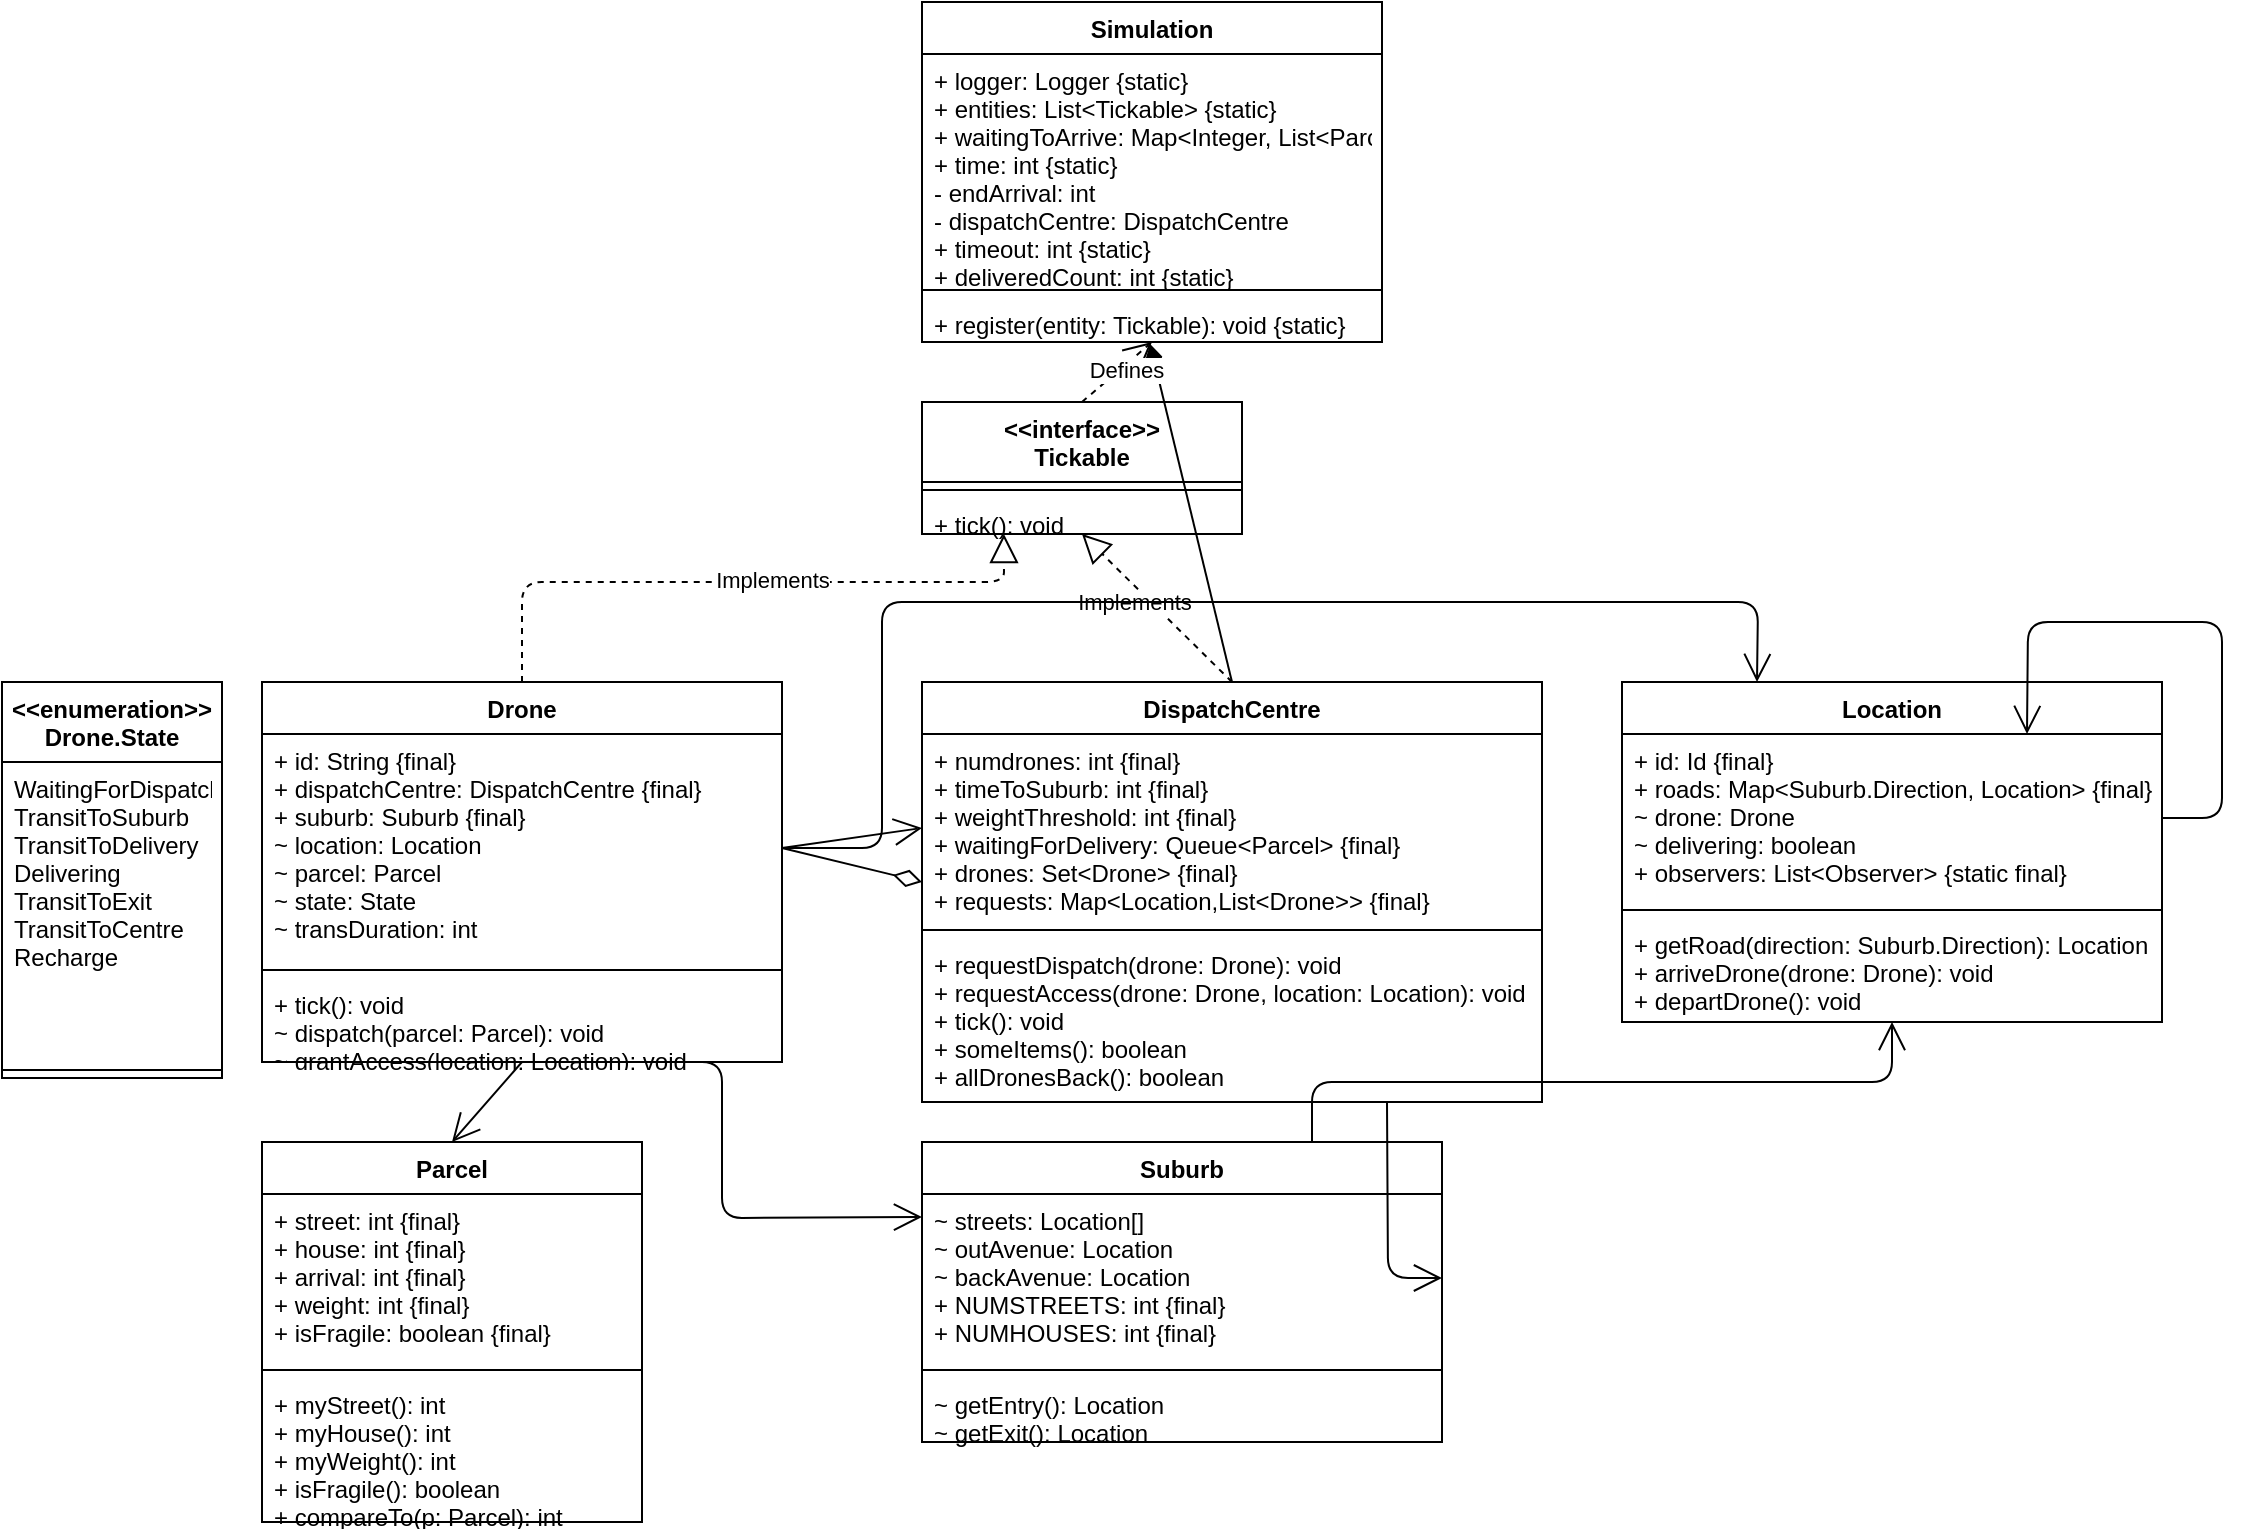 <mxfile>
    <diagram id="C5RBs43oDa-KdzZeNtuy" name="Page-1">
        <mxGraphModel dx="1412" dy="709" grid="1" gridSize="10" guides="1" tooltips="1" connect="1" arrows="1" fold="1" page="1" pageScale="1" pageWidth="1169" pageHeight="827" math="0" shadow="0">
            <root>
                <mxCell id="0"/>
                <mxCell id="1" parent="0"/>
                <mxCell id="2" value="Simulation" style="swimlane;fontStyle=1;align=center;verticalAlign=top;childLayout=stackLayout;horizontal=1;startSize=26;horizontalStack=0;resizeParent=1;resizeParentMax=0;resizeLast=0;collapsible=1;marginBottom=0;" vertex="1" parent="1">
                    <mxGeometry x="500" y="40" width="230" height="170" as="geometry"/>
                </mxCell>
                <mxCell id="3" value="+ logger: Logger {static}&#10;+ entities: List&lt;Tickable&gt; {static}&#10;+ waitingToArrive: Map&lt;Integer, List&lt;Parcel&gt;&gt; {static}&#10;+ time: int {static}&#10;- endArrival: int&#10;- dispatchCentre: DispatchCentre&#10;+ timeout: int {static}&#10;+ deliveredCount: int {static}&#10;+ deliveredTotalTime: int {static}" style="text;strokeColor=none;fillColor=none;align=left;verticalAlign=top;spacingLeft=4;spacingRight=4;overflow=hidden;rotatable=0;points=[[0,0.5],[1,0.5]];portConstraint=eastwest;" vertex="1" parent="2">
                    <mxGeometry y="26" width="230" height="114" as="geometry"/>
                </mxCell>
                <mxCell id="4" value="" style="line;strokeWidth=1;fillColor=none;align=left;verticalAlign=middle;spacingTop=-1;spacingLeft=3;spacingRight=3;rotatable=0;labelPosition=right;points=[];portConstraint=eastwest;strokeColor=inherit;" vertex="1" parent="2">
                    <mxGeometry y="140" width="230" height="8" as="geometry"/>
                </mxCell>
                <mxCell id="5" value="+ register(entity: Tickable): void {static}" style="text;strokeColor=none;fillColor=none;align=left;verticalAlign=top;spacingLeft=4;spacingRight=4;overflow=hidden;rotatable=0;points=[[0,0.5],[1,0.5]];portConstraint=eastwest;" vertex="1" parent="2">
                    <mxGeometry y="148" width="230" height="22" as="geometry"/>
                </mxCell>
                <mxCell id="6" value="&lt;&lt;interface&gt;&gt;&#10;Tickable" style="swimlane;fontStyle=1;align=center;verticalAlign=top;childLayout=stackLayout;horizontal=1;startSize=40;horizontalStack=0;resizeParent=1;resizeParentMax=0;resizeLast=0;collapsible=1;marginBottom=0;" vertex="1" parent="1">
                    <mxGeometry x="500" y="240" width="160" height="66" as="geometry"/>
                </mxCell>
                <mxCell id="7" value="" style="line;strokeWidth=1;fillColor=none;align=left;verticalAlign=middle;spacingTop=-1;spacingLeft=3;spacingRight=3;rotatable=0;labelPosition=right;points=[];portConstraint=eastwest;strokeColor=inherit;" vertex="1" parent="6">
                    <mxGeometry y="40" width="160" height="8" as="geometry"/>
                </mxCell>
                <mxCell id="8" value="+ tick(): void" style="text;strokeColor=none;fillColor=none;align=left;verticalAlign=top;spacingLeft=4;spacingRight=4;overflow=hidden;rotatable=0;points=[[0,0.5],[1,0.5]];portConstraint=eastwest;" vertex="1" parent="6">
                    <mxGeometry y="48" width="160" height="18" as="geometry"/>
                </mxCell>
                <mxCell id="9" value="Drone" style="swimlane;fontStyle=1;align=center;verticalAlign=top;childLayout=stackLayout;horizontal=1;startSize=26;horizontalStack=0;resizeParent=1;resizeParentMax=0;resizeLast=0;collapsible=1;marginBottom=0;" vertex="1" parent="1">
                    <mxGeometry x="170" y="380" width="260" height="190" as="geometry"/>
                </mxCell>
                <mxCell id="10" value="+ id: String {final}&#10;+ dispatchCentre: DispatchCentre {final}&#10;+ suburb: Suburb {final}&#10;~ location: Location&#10;~ parcel: Parcel&#10;~ state: State&#10;~ transDuration: int" style="text;strokeColor=none;fillColor=none;align=left;verticalAlign=top;spacingLeft=4;spacingRight=4;overflow=hidden;rotatable=0;points=[[0,0.5],[1,0.5]];portConstraint=eastwest;" vertex="1" parent="9">
                    <mxGeometry y="26" width="260" height="114" as="geometry"/>
                </mxCell>
                <mxCell id="11" value="" style="line;strokeWidth=1;fillColor=none;align=left;verticalAlign=middle;spacingTop=-1;spacingLeft=3;spacingRight=3;rotatable=0;labelPosition=right;points=[];portConstraint=eastwest;strokeColor=inherit;" vertex="1" parent="9">
                    <mxGeometry y="140" width="260" height="8" as="geometry"/>
                </mxCell>
                <mxCell id="12" value="+ tick(): void&#10;~ dispatch(parcel: Parcel): void&#10;~ grantAccess(location: Location): void" style="text;strokeColor=none;fillColor=none;align=left;verticalAlign=top;spacingLeft=4;spacingRight=4;overflow=hidden;rotatable=0;points=[[0,0.5],[1,0.5]];portConstraint=eastwest;" vertex="1" parent="9">
                    <mxGeometry y="148" width="260" height="42" as="geometry"/>
                </mxCell>
                <mxCell id="13" value="DispatchCentre" style="swimlane;fontStyle=1;align=center;verticalAlign=top;childLayout=stackLayout;horizontal=1;startSize=26;horizontalStack=0;resizeParent=1;resizeParentMax=0;resizeLast=0;collapsible=1;marginBottom=0;" vertex="1" parent="1">
                    <mxGeometry x="500" y="380" width="310" height="210" as="geometry"/>
                </mxCell>
                <mxCell id="14" value="+ numdrones: int {final}&#10;+ timeToSuburb: int {final}&#10;+ weightThreshold: int {final}&#10;+ waitingForDelivery: Queue&lt;Parcel&gt; {final}&#10;+ drones: Set&lt;Drone&gt; {final}&#10;+ requests: Map&lt;Location,List&lt;Drone&gt;&gt; {final}" style="text;strokeColor=none;fillColor=none;align=left;verticalAlign=top;spacingLeft=4;spacingRight=4;overflow=hidden;rotatable=0;points=[[0,0.5],[1,0.5]];portConstraint=eastwest;" vertex="1" parent="13">
                    <mxGeometry y="26" width="310" height="94" as="geometry"/>
                </mxCell>
                <mxCell id="15" value="" style="line;strokeWidth=1;fillColor=none;align=left;verticalAlign=middle;spacingTop=-1;spacingLeft=3;spacingRight=3;rotatable=0;labelPosition=right;points=[];portConstraint=eastwest;strokeColor=inherit;" vertex="1" parent="13">
                    <mxGeometry y="120" width="310" height="8" as="geometry"/>
                </mxCell>
                <mxCell id="16" value="+ requestDispatch(drone: Drone): void&#10;+ requestAccess(drone: Drone, location: Location): void&#10;+ tick(): void&#10;+ someItems(): boolean&#10;+ allDronesBack(): boolean" style="text;strokeColor=none;fillColor=none;align=left;verticalAlign=top;spacingLeft=4;spacingRight=4;overflow=hidden;rotatable=0;points=[[0,0.5],[1,0.5]];portConstraint=eastwest;" vertex="1" parent="13">
                    <mxGeometry y="128" width="310" height="82" as="geometry"/>
                </mxCell>
                <mxCell id="17" value="Location" style="swimlane;fontStyle=1;align=center;verticalAlign=top;childLayout=stackLayout;horizontal=1;startSize=26;horizontalStack=0;resizeParent=1;resizeParentMax=0;resizeLast=0;collapsible=1;marginBottom=0;" vertex="1" parent="1">
                    <mxGeometry x="850" y="380" width="270" height="170" as="geometry"/>
                </mxCell>
                <mxCell id="18" value="+ id: Id {final}&#10;+ roads: Map&lt;Suburb.Direction, Location&gt; {final}&#10;~ drone: Drone&#10;~ delivering: boolean&#10;+ observers: List&lt;Observer&gt; {static final}" style="text;strokeColor=none;fillColor=none;align=left;verticalAlign=top;spacingLeft=4;spacingRight=4;overflow=hidden;rotatable=0;points=[[0,0.5],[1,0.5]];portConstraint=eastwest;" vertex="1" parent="17">
                    <mxGeometry y="26" width="270" height="84" as="geometry"/>
                </mxCell>
                <mxCell id="19" value="" style="line;strokeWidth=1;fillColor=none;align=left;verticalAlign=middle;spacingTop=-1;spacingLeft=3;spacingRight=3;rotatable=0;labelPosition=right;points=[];portConstraint=eastwest;strokeColor=inherit;" vertex="1" parent="17">
                    <mxGeometry y="110" width="270" height="8" as="geometry"/>
                </mxCell>
                <mxCell id="20" value="+ getRoad(direction: Suburb.Direction): Location&#10;+ arriveDrone(drone: Drone): void&#10;+ departDrone(): void" style="text;strokeColor=none;fillColor=none;align=left;verticalAlign=top;spacingLeft=4;spacingRight=4;overflow=hidden;rotatable=0;points=[[0,0.5],[1,0.5]];portConstraint=eastwest;" vertex="1" parent="17">
                    <mxGeometry y="118" width="270" height="52" as="geometry"/>
                </mxCell>
                <mxCell id="21" value="Suburb" style="swimlane;fontStyle=1;align=center;verticalAlign=top;childLayout=stackLayout;horizontal=1;startSize=26;horizontalStack=0;resizeParent=1;resizeParentMax=0;resizeLast=0;collapsible=1;marginBottom=0;" vertex="1" parent="1">
                    <mxGeometry x="500" y="610" width="260" height="150" as="geometry"/>
                </mxCell>
                <mxCell id="22" value="~ streets: Location[]&#10;~ outAvenue: Location&#10;~ backAvenue: Location&#10;+ NUMSTREETS: int {final}&#10;+ NUMHOUSES: int {final}" style="text;strokeColor=none;fillColor=none;align=left;verticalAlign=top;spacingLeft=4;spacingRight=4;overflow=hidden;rotatable=0;points=[[0,0.5],[1,0.5]];portConstraint=eastwest;" vertex="1" parent="21">
                    <mxGeometry y="26" width="260" height="84" as="geometry"/>
                </mxCell>
                <mxCell id="23" value="" style="line;strokeWidth=1;fillColor=none;align=left;verticalAlign=middle;spacingTop=-1;spacingLeft=3;spacingRight=3;rotatable=0;labelPosition=right;points=[];portConstraint=eastwest;strokeColor=inherit;" vertex="1" parent="21">
                    <mxGeometry y="110" width="260" height="8" as="geometry"/>
                </mxCell>
                <mxCell id="24" value="~ getEntry(): Location&#10;~ getExit(): Location" style="text;strokeColor=none;fillColor=none;align=left;verticalAlign=top;spacingLeft=4;spacingRight=4;overflow=hidden;rotatable=0;points=[[0,0.5],[1,0.5]];portConstraint=eastwest;" vertex="1" parent="21">
                    <mxGeometry y="118" width="260" height="32" as="geometry"/>
                </mxCell>
                <mxCell id="25" value="Parcel" style="swimlane;fontStyle=1;align=center;verticalAlign=top;childLayout=stackLayout;horizontal=1;startSize=26;horizontalStack=0;resizeParent=1;resizeParentMax=0;resizeLast=0;collapsible=1;marginBottom=0;" vertex="1" parent="1">
                    <mxGeometry x="170" y="610" width="190" height="190" as="geometry"/>
                </mxCell>
                <mxCell id="26" value="+ street: int {final}&#10;+ house: int {final}&#10;+ arrival: int {final}&#10;+ weight: int {final}&#10;+ isFragile: boolean {final}" style="text;strokeColor=none;fillColor=none;align=left;verticalAlign=top;spacingLeft=4;spacingRight=4;overflow=hidden;rotatable=0;points=[[0,0.5],[1,0.5]];portConstraint=eastwest;" vertex="1" parent="25">
                    <mxGeometry y="26" width="190" height="84" as="geometry"/>
                </mxCell>
                <mxCell id="27" value="" style="line;strokeWidth=1;fillColor=none;align=left;verticalAlign=middle;spacingTop=-1;spacingLeft=3;spacingRight=3;rotatable=0;labelPosition=right;points=[];portConstraint=eastwest;strokeColor=inherit;" vertex="1" parent="25">
                    <mxGeometry y="110" width="190" height="8" as="geometry"/>
                </mxCell>
                <mxCell id="28" value="+ myStreet(): int&#10;+ myHouse(): int&#10;+ myWeight(): int&#10;+ isFragile(): boolean&#10;+ compareTo(p: Parcel): int" style="text;strokeColor=none;fillColor=none;align=left;verticalAlign=top;spacingLeft=4;spacingRight=4;overflow=hidden;rotatable=0;points=[[0,0.5],[1,0.5]];portConstraint=eastwest;" vertex="1" parent="25">
                    <mxGeometry y="118" width="190" height="72" as="geometry"/>
                </mxCell>
                <mxCell id="29" value="&lt;&lt;enumeration&gt;&gt;&#10;Drone.State" style="swimlane;fontStyle=1;align=center;verticalAlign=top;childLayout=stackLayout;horizontal=1;startSize=40;horizontalStack=0;resizeParent=1;resizeParentMax=0;resizeLast=0;collapsible=1;marginBottom=0;" vertex="1" parent="1">
                    <mxGeometry x="40" y="380" width="110" height="198" as="geometry"/>
                </mxCell>
                <mxCell id="30" value="WaitingForDispatch&#10;TransitToSuburb&#10;TransitToDelivery&#10;Delivering&#10;TransitToExit&#10;TransitToCentre&#10;Recharge" style="text;strokeColor=none;fillColor=none;align=left;verticalAlign=top;spacingLeft=4;spacingRight=4;overflow=hidden;rotatable=0;points=[[0,0.5],[1,0.5]];portConstraint=eastwest;" vertex="1" parent="29">
                    <mxGeometry y="40" width="110" height="150" as="geometry"/>
                </mxCell>
                <mxCell id="31" value="" style="line;strokeWidth=1;fillColor=none;align=left;verticalAlign=middle;spacingTop=-1;spacingLeft=3;spacingRight=3;rotatable=0;labelPosition=right;points=[];portConstraint=eastwest;strokeColor=inherit;" vertex="1" parent="29">
                    <mxGeometry y="190" width="110" height="8" as="geometry"/>
                </mxCell>
                <mxCell id="32" value="" style="endArrow=block;dashed=1;endFill=0;endSize=12;html=1;entryX=0.5;entryY=1;entryDx=0;entryDy=0;exitX=0.5;exitY=0;exitDx=0;exitDy=0;" edge="1" parent="1" source="13" target="6">
                    <mxGeometry width="160" relative="1" as="geometry">
                        <mxPoint x="640" y="360" as="sourcePoint"/>
                        <mxPoint x="800" y="360" as="targetPoint"/>
                    </mxGeometry>
                </mxCell>
                <mxCell id="33" value="Implements" style="edgeLabel;html=1;align=center;verticalAlign=middle;resizable=0;points=[];" vertex="1" connectable="0" parent="32">
                    <mxGeometry x="0.309" y="-1" relative="1" as="geometry">
                        <mxPoint x="-1" y="9" as="offset"/>
                    </mxGeometry>
                </mxCell>
                <mxCell id="34" value="" style="endArrow=block;dashed=1;endFill=0;endSize=12;html=1;exitX=0.5;exitY=0;exitDx=0;exitDy=0;entryX=0.256;entryY=1;entryDx=0;entryDy=0;entryPerimeter=0;" edge="1" parent="1" source="9" target="8">
                    <mxGeometry width="160" relative="1" as="geometry">
                        <mxPoint x="660" y="390" as="sourcePoint"/>
                        <mxPoint x="540" y="310" as="targetPoint"/>
                        <Array as="points">
                            <mxPoint x="300" y="330"/>
                            <mxPoint x="541" y="330"/>
                        </Array>
                    </mxGeometry>
                </mxCell>
                <mxCell id="35" value="Implements" style="edgeLabel;html=1;align=center;verticalAlign=middle;resizable=0;points=[];" vertex="1" connectable="0" parent="34">
                    <mxGeometry x="0.11" y="1" relative="1" as="geometry">
                        <mxPoint as="offset"/>
                    </mxGeometry>
                </mxCell>
                <mxCell id="36" value="" style="endArrow=diamondThin;endFill=1;endSize=12;html=1;exitX=0.5;exitY=0;exitDx=0;exitDy=0;entryX=0.496;entryY=1.045;entryDx=0;entryDy=0;entryPerimeter=0;" edge="1" parent="1" source="13" target="5">
                    <mxGeometry width="160" relative="1" as="geometry">
                        <mxPoint x="650" y="380" as="sourcePoint"/>
                        <mxPoint x="810" y="380" as="targetPoint"/>
                    </mxGeometry>
                </mxCell>
                <mxCell id="37" value="" style="endArrow=open;endFill=0;endSize=12;html=1;exitX=1;exitY=0.5;exitDx=0;exitDy=0;entryX=0;entryY=0.5;entryDx=0;entryDy=0;" edge="1" parent="1" source="10" target="14">
                    <mxGeometry width="160" relative="1" as="geometry">
                        <mxPoint x="640" y="460" as="sourcePoint"/>
                        <mxPoint x="800" y="460" as="targetPoint"/>
                    </mxGeometry>
                </mxCell>
                <mxCell id="38" value="" style="endArrow=open;endFill=0;endSize=12;html=1;exitX=0.5;exitY=1;exitDx=0;exitDy=0;entryX=0;entryY=0.25;entryDx=0;entryDy=0;" edge="1" parent="1" source="12" target="21">
                    <mxGeometry width="160" relative="1" as="geometry">
                        <mxPoint x="350" y="600" as="sourcePoint"/>
                        <mxPoint x="510" y="600" as="targetPoint"/>
                        <Array as="points">
                            <mxPoint x="300" y="570"/>
                            <mxPoint x="400" y="570"/>
                            <mxPoint x="400" y="648"/>
                        </Array>
                    </mxGeometry>
                </mxCell>
                <mxCell id="39" value="" style="endArrow=open;endFill=0;endSize=12;html=1;exitX=1;exitY=0.5;exitDx=0;exitDy=0;entryX=0.25;entryY=0;entryDx=0;entryDy=0;" edge="1" parent="1" source="10" target="17">
                    <mxGeometry width="160" relative="1" as="geometry">
                        <mxPoint x="750" y="350" as="sourcePoint"/>
                        <mxPoint x="910" y="350" as="targetPoint"/>
                        <Array as="points">
                            <mxPoint x="480" y="463"/>
                            <mxPoint x="480" y="340"/>
                            <mxPoint x="918" y="340"/>
                        </Array>
                    </mxGeometry>
                </mxCell>
                <mxCell id="40" value="" style="endArrow=open;endFill=0;endSize=12;html=1;exitX=0.5;exitY=1;exitDx=0;exitDy=0;entryX=0.5;entryY=0;entryDx=0;entryDy=0;" edge="1" parent="1" source="12" target="25">
                    <mxGeometry width="160" relative="1" as="geometry">
                        <mxPoint x="640" y="600" as="sourcePoint"/>
                        <mxPoint x="800" y="600" as="targetPoint"/>
                    </mxGeometry>
                </mxCell>
                <mxCell id="41" value="" style="endArrow=diamondThin;endFill=0;endSize=12;html=1;exitX=1;exitY=0.5;exitDx=0;exitDy=0;entryX=0;entryY=0.787;entryDx=0;entryDy=0;entryPerimeter=0;" edge="1" parent="1" source="10" target="14">
                    <mxGeometry width="160" relative="1" as="geometry">
                        <mxPoint x="640" y="500" as="sourcePoint"/>
                        <mxPoint x="800" y="500" as="targetPoint"/>
                    </mxGeometry>
                </mxCell>
                <mxCell id="42" value="" style="endArrow=open;endSize=12;html=1;exitX=0.5;exitY=0;exitDx=0;exitDy=0;entryX=0.5;entryY=1;entryDx=0;entryDy=0;dashed=1;" edge="1" parent="1" source="6" target="5">
                    <mxGeometry width="160" relative="1" as="geometry">
                        <mxPoint x="650" y="230" as="sourcePoint"/>
                        <mxPoint x="810" y="230" as="targetPoint"/>
                    </mxGeometry>
                </mxCell>
                <mxCell id="43" value="Defines" style="edgeLabel;html=1;align=center;verticalAlign=middle;resizable=0;points=[];" vertex="1" connectable="0" parent="42">
                    <mxGeometry x="0.175" y="-2" relative="1" as="geometry">
                        <mxPoint as="offset"/>
                    </mxGeometry>
                </mxCell>
                <mxCell id="44" value="" style="endArrow=open;endFill=1;endSize=12;html=1;exitX=0.75;exitY=1;exitDx=0;exitDy=0;entryX=1;entryY=0.5;entryDx=0;entryDy=0;" edge="1" parent="1" source="13" target="22">
                    <mxGeometry width="160" relative="1" as="geometry">
                        <mxPoint x="640" y="640" as="sourcePoint"/>
                        <mxPoint x="800" y="640" as="targetPoint"/>
                        <Array as="points">
                            <mxPoint x="733" y="678"/>
                        </Array>
                    </mxGeometry>
                </mxCell>
                <mxCell id="45" value="" style="endArrow=open;endFill=1;endSize=12;html=1;entryX=0.5;entryY=1;entryDx=0;entryDy=0;exitX=0.75;exitY=0;exitDx=0;exitDy=0;" edge="1" parent="1" source="21" target="20">
                    <mxGeometry width="160" relative="1" as="geometry">
                        <mxPoint x="690" y="610" as="sourcePoint"/>
                        <mxPoint x="850" y="610" as="targetPoint"/>
                        <Array as="points">
                            <mxPoint x="695" y="580"/>
                            <mxPoint x="985" y="580"/>
                        </Array>
                    </mxGeometry>
                </mxCell>
                <mxCell id="46" value="" style="endArrow=open;endFill=1;endSize=12;html=1;exitX=1;exitY=0.5;exitDx=0;exitDy=0;entryX=0.75;entryY=0;entryDx=0;entryDy=0;" edge="1" parent="1" source="18" target="18">
                    <mxGeometry width="160" relative="1" as="geometry">
                        <mxPoint x="1135" y="443" as="sourcePoint"/>
                        <mxPoint x="1052.5" y="380" as="targetPoint"/>
                        <Array as="points">
                            <mxPoint x="1150" y="448"/>
                            <mxPoint x="1150" y="350"/>
                            <mxPoint x="1053" y="350"/>
                        </Array>
                    </mxGeometry>
                </mxCell>
            </root>
        </mxGraphModel>
    </diagram>
</mxfile>